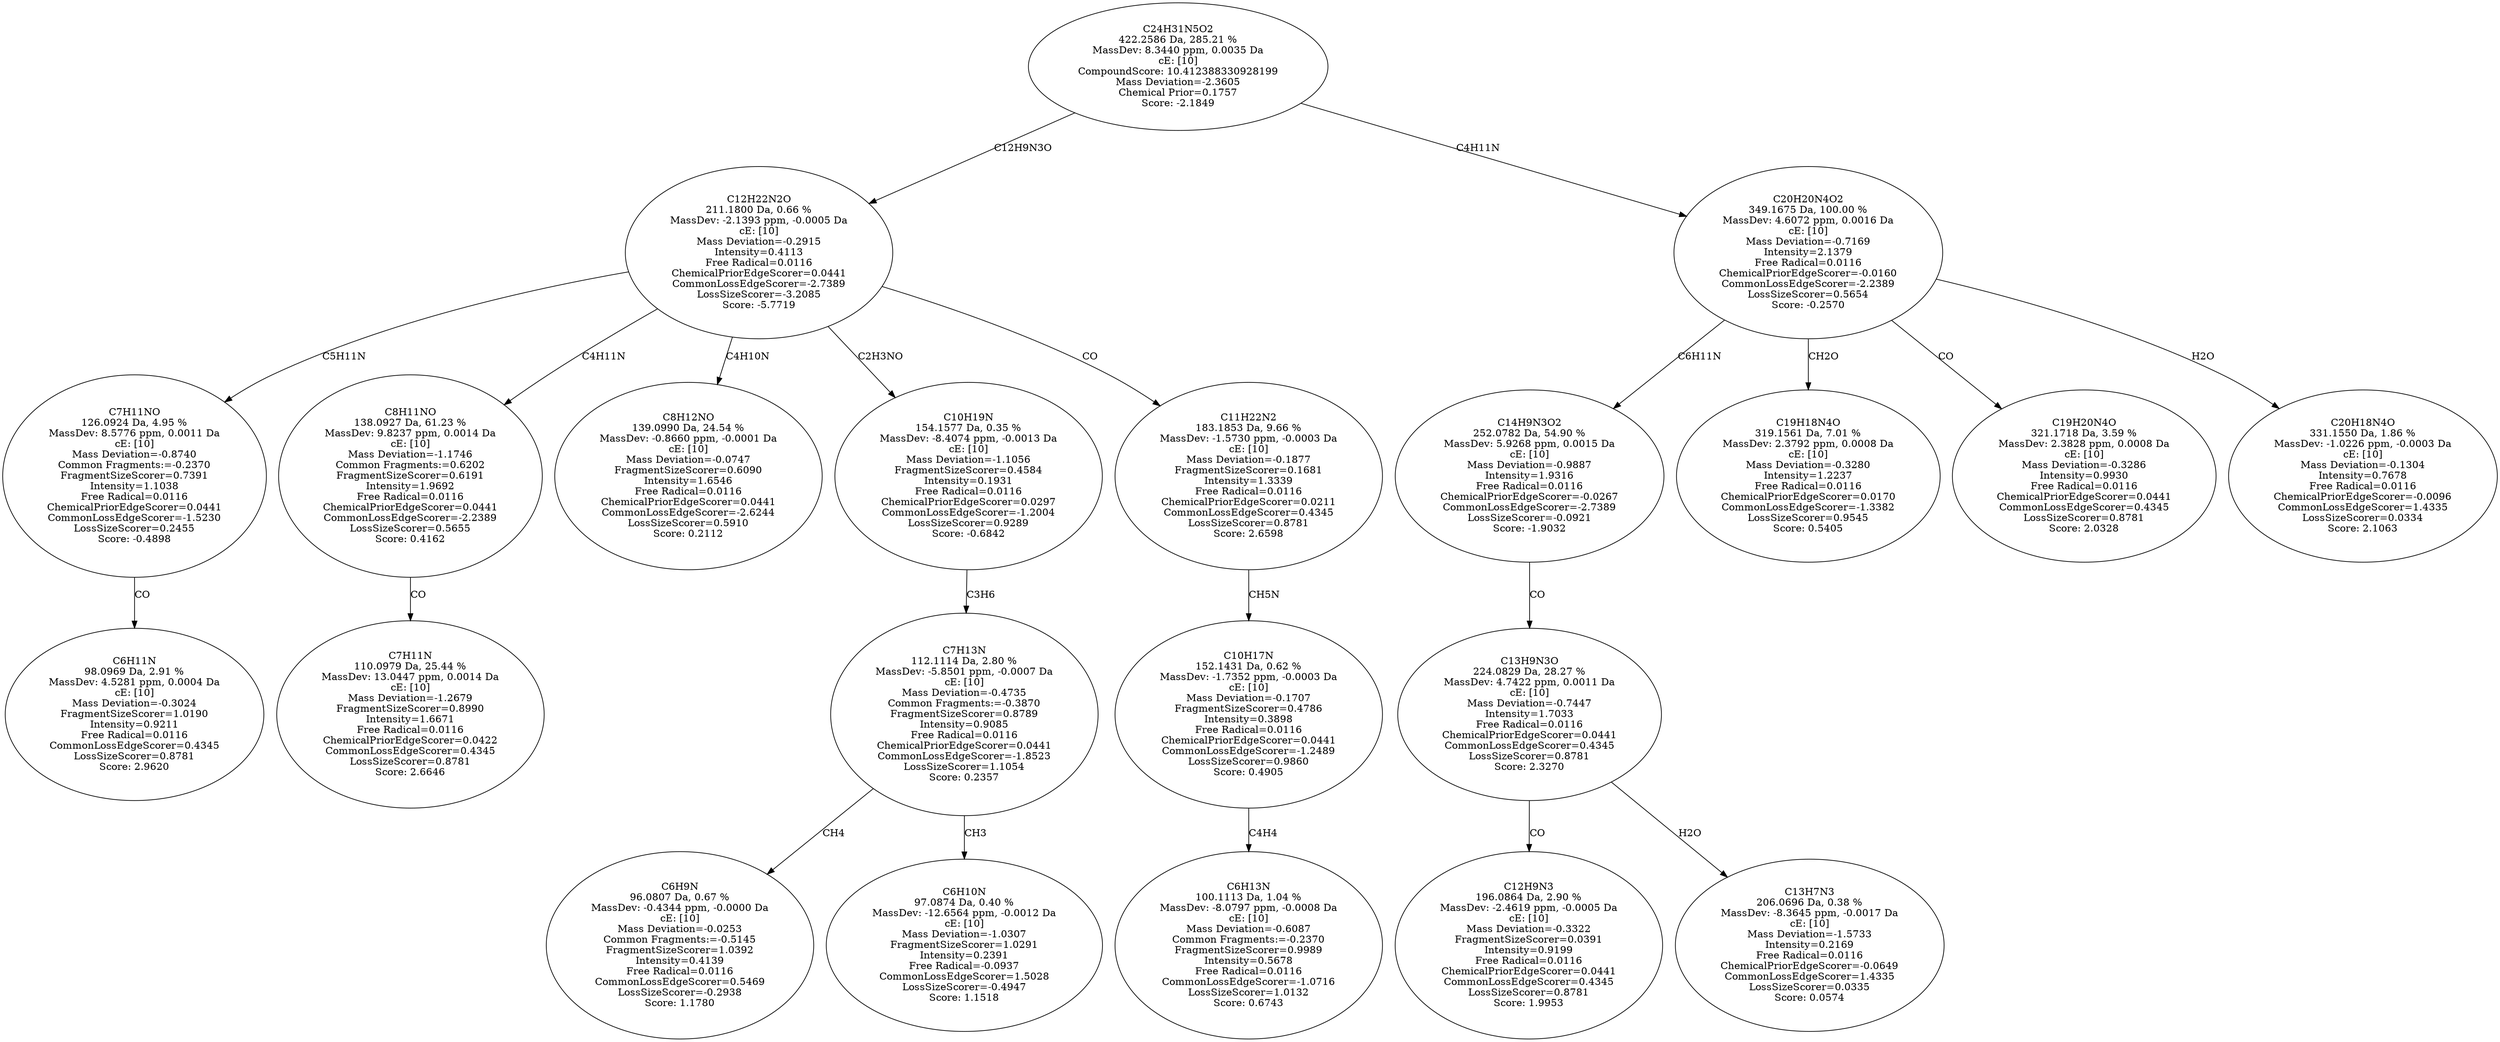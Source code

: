 strict digraph {
v1 [label="C6H11N\n98.0969 Da, 2.91 %\nMassDev: 4.5281 ppm, 0.0004 Da\ncE: [10]\nMass Deviation=-0.3024\nFragmentSizeScorer=1.0190\nIntensity=0.9211\nFree Radical=0.0116\nCommonLossEdgeScorer=0.4345\nLossSizeScorer=0.8781\nScore: 2.9620"];
v2 [label="C7H11NO\n126.0924 Da, 4.95 %\nMassDev: 8.5776 ppm, 0.0011 Da\ncE: [10]\nMass Deviation=-0.8740\nCommon Fragments:=-0.2370\nFragmentSizeScorer=0.7391\nIntensity=1.1038\nFree Radical=0.0116\nChemicalPriorEdgeScorer=0.0441\nCommonLossEdgeScorer=-1.5230\nLossSizeScorer=0.2455\nScore: -0.4898"];
v3 [label="C7H11N\n110.0979 Da, 25.44 %\nMassDev: 13.0447 ppm, 0.0014 Da\ncE: [10]\nMass Deviation=-1.2679\nFragmentSizeScorer=0.8990\nIntensity=1.6671\nFree Radical=0.0116\nChemicalPriorEdgeScorer=0.0422\nCommonLossEdgeScorer=0.4345\nLossSizeScorer=0.8781\nScore: 2.6646"];
v4 [label="C8H11NO\n138.0927 Da, 61.23 %\nMassDev: 9.8237 ppm, 0.0014 Da\ncE: [10]\nMass Deviation=-1.1746\nCommon Fragments:=0.6202\nFragmentSizeScorer=0.6191\nIntensity=1.9692\nFree Radical=0.0116\nChemicalPriorEdgeScorer=0.0441\nCommonLossEdgeScorer=-2.2389\nLossSizeScorer=0.5655\nScore: 0.4162"];
v5 [label="C8H12NO\n139.0990 Da, 24.54 %\nMassDev: -0.8660 ppm, -0.0001 Da\ncE: [10]\nMass Deviation=-0.0747\nFragmentSizeScorer=0.6090\nIntensity=1.6546\nFree Radical=0.0116\nChemicalPriorEdgeScorer=0.0441\nCommonLossEdgeScorer=-2.6244\nLossSizeScorer=0.5910\nScore: 0.2112"];
v6 [label="C6H9N\n96.0807 Da, 0.67 %\nMassDev: -0.4344 ppm, -0.0000 Da\ncE: [10]\nMass Deviation=-0.0253\nCommon Fragments:=-0.5145\nFragmentSizeScorer=1.0392\nIntensity=0.4139\nFree Radical=0.0116\nCommonLossEdgeScorer=0.5469\nLossSizeScorer=-0.2938\nScore: 1.1780"];
v7 [label="C6H10N\n97.0874 Da, 0.40 %\nMassDev: -12.6564 ppm, -0.0012 Da\ncE: [10]\nMass Deviation=-1.0307\nFragmentSizeScorer=1.0291\nIntensity=0.2391\nFree Radical=-0.0937\nCommonLossEdgeScorer=1.5028\nLossSizeScorer=-0.4947\nScore: 1.1518"];
v8 [label="C7H13N\n112.1114 Da, 2.80 %\nMassDev: -5.8501 ppm, -0.0007 Da\ncE: [10]\nMass Deviation=-0.4735\nCommon Fragments:=-0.3870\nFragmentSizeScorer=0.8789\nIntensity=0.9085\nFree Radical=0.0116\nChemicalPriorEdgeScorer=0.0441\nCommonLossEdgeScorer=-1.8523\nLossSizeScorer=1.1054\nScore: 0.2357"];
v9 [label="C10H19N\n154.1577 Da, 0.35 %\nMassDev: -8.4074 ppm, -0.0013 Da\ncE: [10]\nMass Deviation=-1.1056\nFragmentSizeScorer=0.4584\nIntensity=0.1931\nFree Radical=0.0116\nChemicalPriorEdgeScorer=0.0297\nCommonLossEdgeScorer=-1.2004\nLossSizeScorer=0.9289\nScore: -0.6842"];
v10 [label="C6H13N\n100.1113 Da, 1.04 %\nMassDev: -8.0797 ppm, -0.0008 Da\ncE: [10]\nMass Deviation=-0.6087\nCommon Fragments:=-0.2370\nFragmentSizeScorer=0.9989\nIntensity=0.5678\nFree Radical=0.0116\nCommonLossEdgeScorer=-1.0716\nLossSizeScorer=1.0132\nScore: 0.6743"];
v11 [label="C10H17N\n152.1431 Da, 0.62 %\nMassDev: -1.7352 ppm, -0.0003 Da\ncE: [10]\nMass Deviation=-0.1707\nFragmentSizeScorer=0.4786\nIntensity=0.3898\nFree Radical=0.0116\nChemicalPriorEdgeScorer=0.0441\nCommonLossEdgeScorer=-1.2489\nLossSizeScorer=0.9860\nScore: 0.4905"];
v12 [label="C11H22N2\n183.1853 Da, 9.66 %\nMassDev: -1.5730 ppm, -0.0003 Da\ncE: [10]\nMass Deviation=-0.1877\nFragmentSizeScorer=0.1681\nIntensity=1.3339\nFree Radical=0.0116\nChemicalPriorEdgeScorer=0.0211\nCommonLossEdgeScorer=0.4345\nLossSizeScorer=0.8781\nScore: 2.6598"];
v13 [label="C12H22N2O\n211.1800 Da, 0.66 %\nMassDev: -2.1393 ppm, -0.0005 Da\ncE: [10]\nMass Deviation=-0.2915\nIntensity=0.4113\nFree Radical=0.0116\nChemicalPriorEdgeScorer=0.0441\nCommonLossEdgeScorer=-2.7389\nLossSizeScorer=-3.2085\nScore: -5.7719"];
v14 [label="C12H9N3\n196.0864 Da, 2.90 %\nMassDev: -2.4619 ppm, -0.0005 Da\ncE: [10]\nMass Deviation=-0.3322\nFragmentSizeScorer=0.0391\nIntensity=0.9199\nFree Radical=0.0116\nChemicalPriorEdgeScorer=0.0441\nCommonLossEdgeScorer=0.4345\nLossSizeScorer=0.8781\nScore: 1.9953"];
v15 [label="C13H7N3\n206.0696 Da, 0.38 %\nMassDev: -8.3645 ppm, -0.0017 Da\ncE: [10]\nMass Deviation=-1.5733\nIntensity=0.2169\nFree Radical=0.0116\nChemicalPriorEdgeScorer=-0.0649\nCommonLossEdgeScorer=1.4335\nLossSizeScorer=0.0335\nScore: 0.0574"];
v16 [label="C13H9N3O\n224.0829 Da, 28.27 %\nMassDev: 4.7422 ppm, 0.0011 Da\ncE: [10]\nMass Deviation=-0.7447\nIntensity=1.7033\nFree Radical=0.0116\nChemicalPriorEdgeScorer=0.0441\nCommonLossEdgeScorer=0.4345\nLossSizeScorer=0.8781\nScore: 2.3270"];
v17 [label="C14H9N3O2\n252.0782 Da, 54.90 %\nMassDev: 5.9268 ppm, 0.0015 Da\ncE: [10]\nMass Deviation=-0.9887\nIntensity=1.9316\nFree Radical=0.0116\nChemicalPriorEdgeScorer=-0.0267\nCommonLossEdgeScorer=-2.7389\nLossSizeScorer=-0.0921\nScore: -1.9032"];
v18 [label="C19H18N4O\n319.1561 Da, 7.01 %\nMassDev: 2.3792 ppm, 0.0008 Da\ncE: [10]\nMass Deviation=-0.3280\nIntensity=1.2237\nFree Radical=0.0116\nChemicalPriorEdgeScorer=0.0170\nCommonLossEdgeScorer=-1.3382\nLossSizeScorer=0.9545\nScore: 0.5405"];
v19 [label="C19H20N4O\n321.1718 Da, 3.59 %\nMassDev: 2.3828 ppm, 0.0008 Da\ncE: [10]\nMass Deviation=-0.3286\nIntensity=0.9930\nFree Radical=0.0116\nChemicalPriorEdgeScorer=0.0441\nCommonLossEdgeScorer=0.4345\nLossSizeScorer=0.8781\nScore: 2.0328"];
v20 [label="C20H18N4O\n331.1550 Da, 1.86 %\nMassDev: -1.0226 ppm, -0.0003 Da\ncE: [10]\nMass Deviation=-0.1304\nIntensity=0.7678\nFree Radical=0.0116\nChemicalPriorEdgeScorer=-0.0096\nCommonLossEdgeScorer=1.4335\nLossSizeScorer=0.0334\nScore: 2.1063"];
v21 [label="C20H20N4O2\n349.1675 Da, 100.00 %\nMassDev: 4.6072 ppm, 0.0016 Da\ncE: [10]\nMass Deviation=-0.7169\nIntensity=2.1379\nFree Radical=0.0116\nChemicalPriorEdgeScorer=-0.0160\nCommonLossEdgeScorer=-2.2389\nLossSizeScorer=0.5654\nScore: -0.2570"];
v22 [label="C24H31N5O2\n422.2586 Da, 285.21 %\nMassDev: 8.3440 ppm, 0.0035 Da\ncE: [10]\nCompoundScore: 10.412388330928199\nMass Deviation=-2.3605\nChemical Prior=0.1757\nScore: -2.1849"];
v2 -> v1 [label="CO"];
v13 -> v2 [label="C5H11N"];
v4 -> v3 [label="CO"];
v13 -> v4 [label="C4H11N"];
v13 -> v5 [label="C4H10N"];
v8 -> v6 [label="CH4"];
v8 -> v7 [label="CH3"];
v9 -> v8 [label="C3H6"];
v13 -> v9 [label="C2H3NO"];
v11 -> v10 [label="C4H4"];
v12 -> v11 [label="CH5N"];
v13 -> v12 [label="CO"];
v22 -> v13 [label="C12H9N3O"];
v16 -> v14 [label="CO"];
v16 -> v15 [label="H2O"];
v17 -> v16 [label="CO"];
v21 -> v17 [label="C6H11N"];
v21 -> v18 [label="CH2O"];
v21 -> v19 [label="CO"];
v21 -> v20 [label="H2O"];
v22 -> v21 [label="C4H11N"];
}